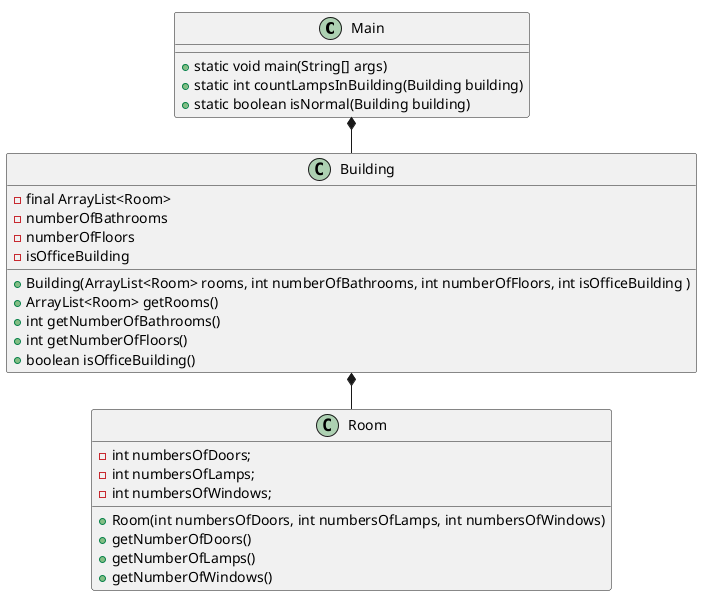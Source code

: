 @startuml
'https://plantuml.com/class-diagram
!pragma layout smetana
Main *-- Building
Building *-- Room

class Main
Main : + static void main(String[] args)
Main : + static int countLampsInBuilding(Building building)
Main : + static boolean isNormal(Building building)

class Room
Room : - int numbersOfDoors;
Room : - int numbersOfLamps;
Room : - int numbersOfWindows;
Room : + Room(int numbersOfDoors, int numbersOfLamps, int numbersOfWindows)
Room : + getNumberOfDoors()
Room : + getNumberOfLamps()
Room : + getNumberOfWindows()

class Building
Building : - final ArrayList<Room>
Building : - numberOfBathrooms
Building : - numberOfFloors
Building : - isOfficeBuilding
Building : + Building(ArrayList<Room> rooms, int numberOfBathrooms, int numberOfFloors, int isOfficeBuilding )
Building : + ArrayList<Room> getRooms()
Building : + int getNumberOfBathrooms()
Building : + int getNumberOfFloors()
Building : + boolean isOfficeBuilding()


@enduml